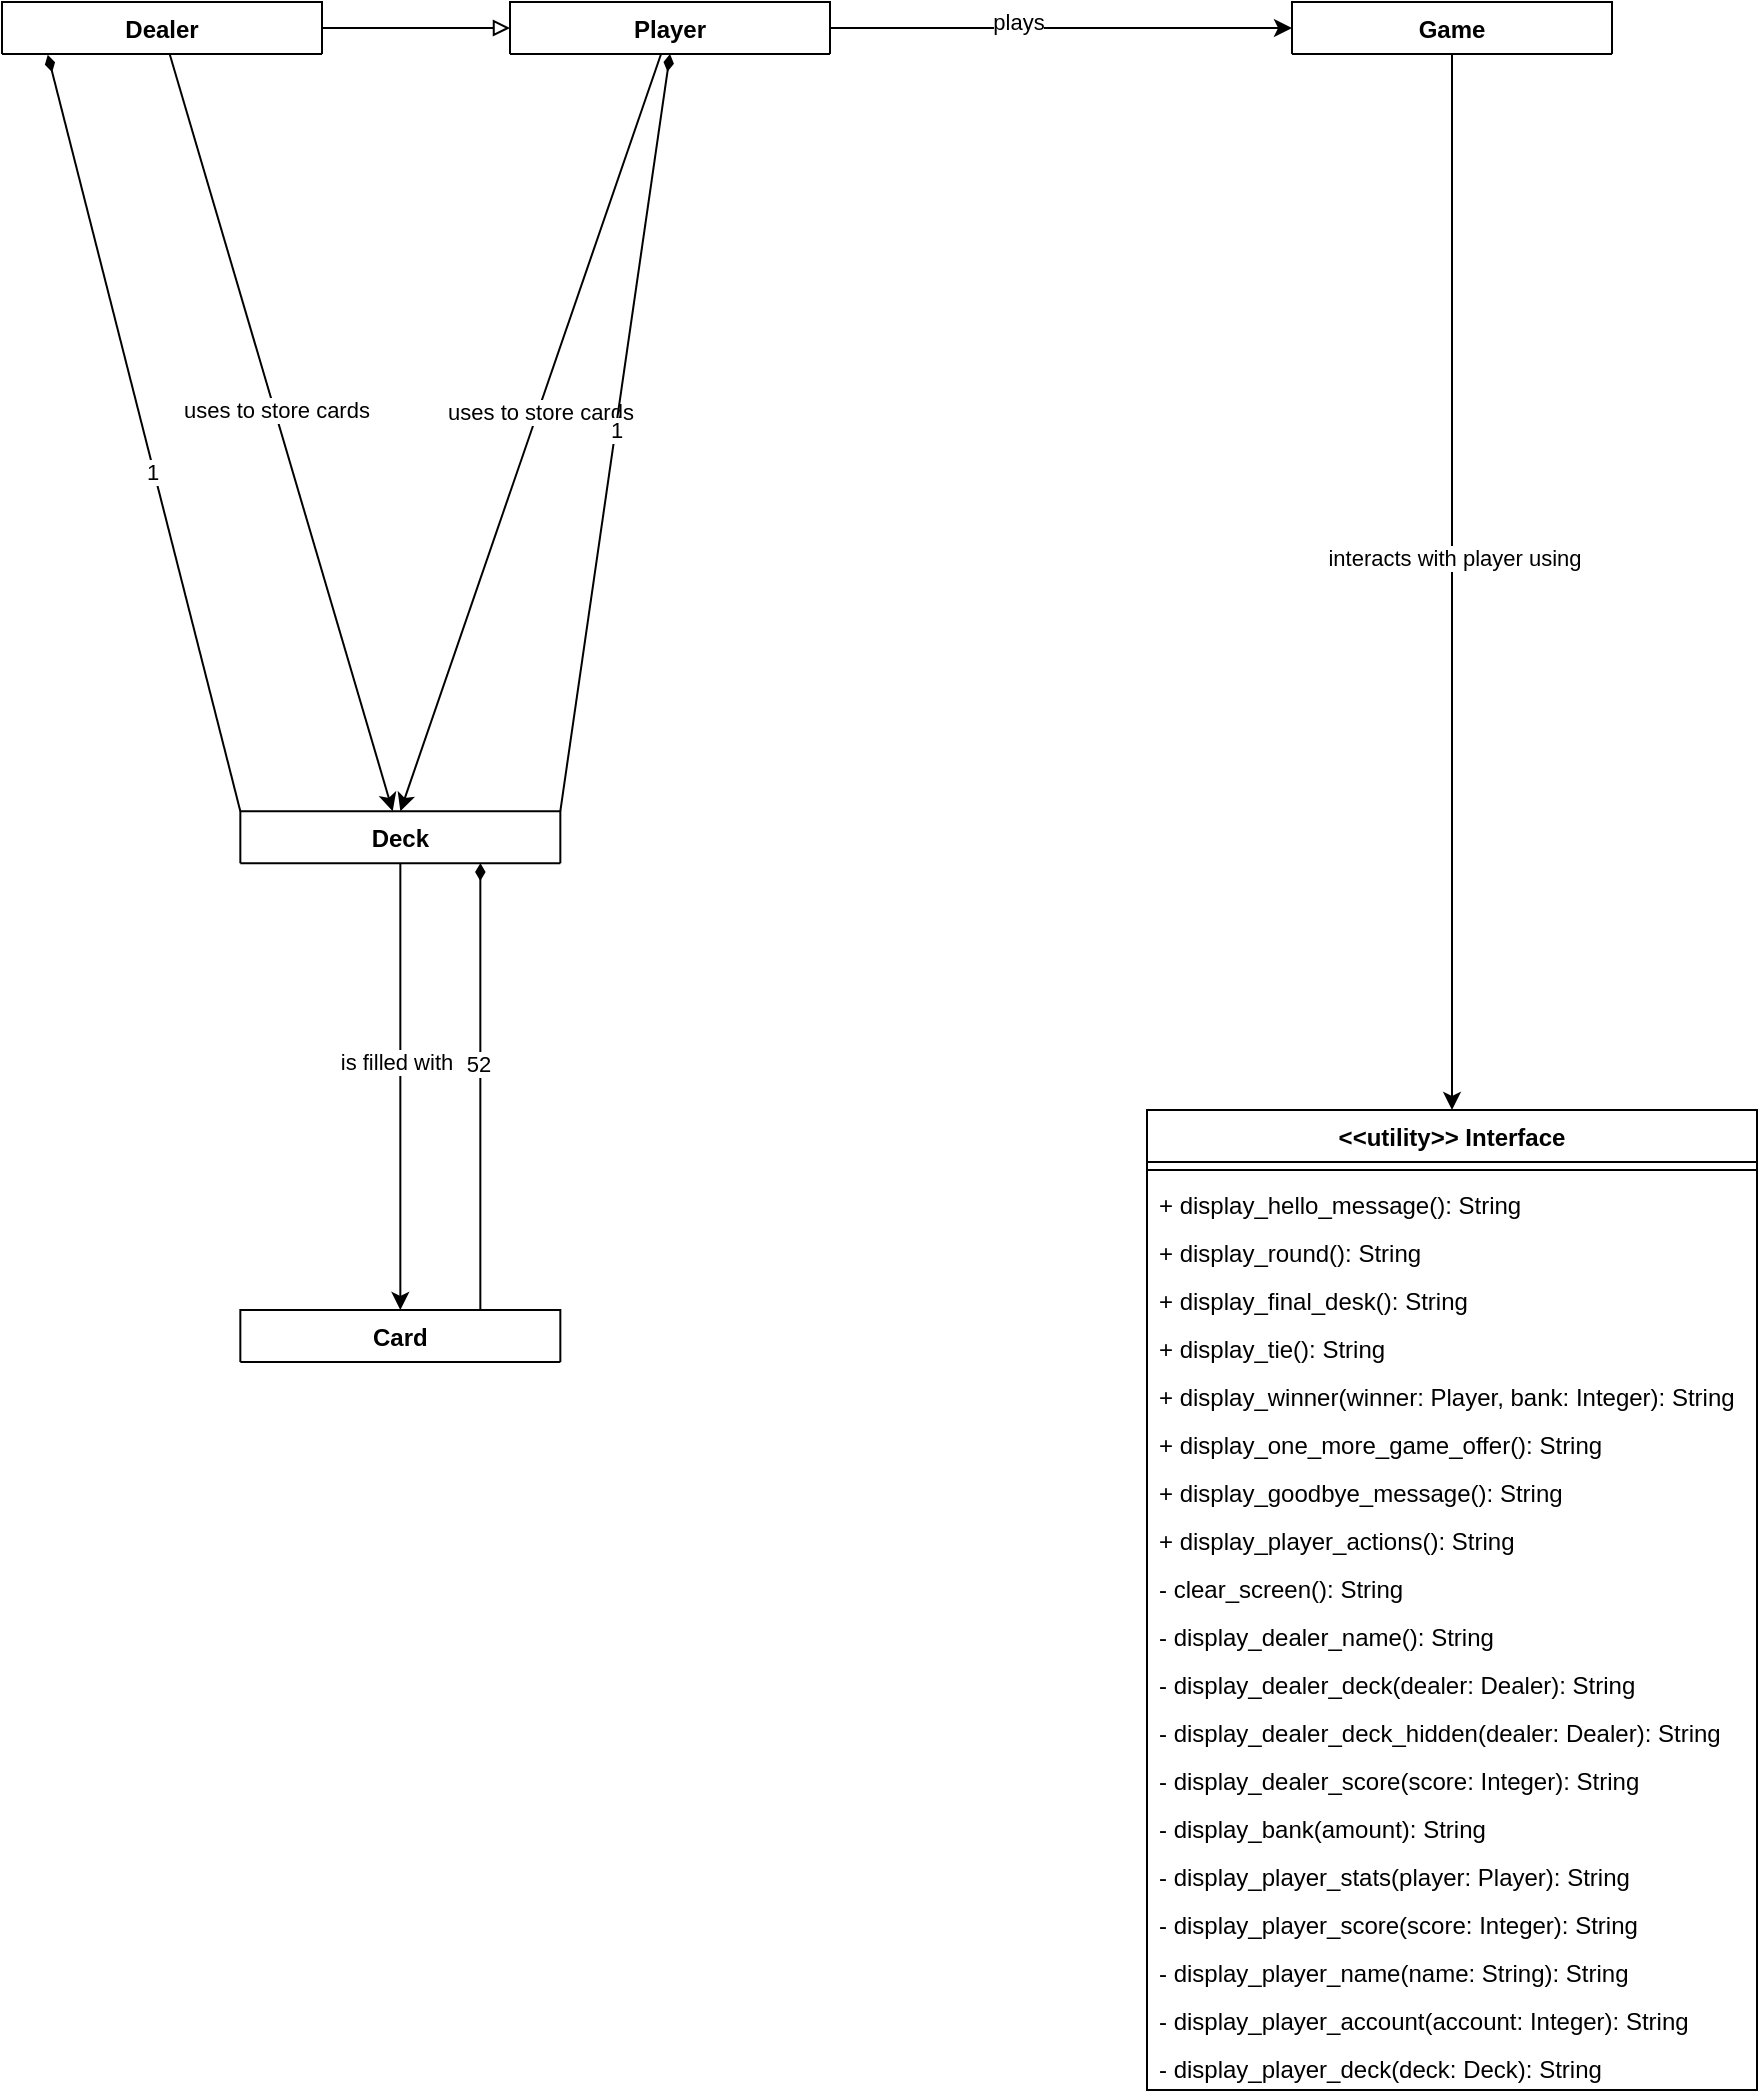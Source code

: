 <mxfile version="21.7.5" type="device">
  <diagram id="C5RBs43oDa-KdzZeNtuy" name="Page-1">
    <mxGraphModel dx="578" dy="616" grid="1" gridSize="10" guides="1" tooltips="1" connect="1" arrows="1" fold="1" page="1" pageScale="1" pageWidth="827" pageHeight="1169" math="0" shadow="0">
      <root>
        <mxCell id="WIyWlLk6GJQsqaUBKTNV-0" />
        <mxCell id="WIyWlLk6GJQsqaUBKTNV-1" parent="WIyWlLk6GJQsqaUBKTNV-0" />
        <mxCell id="M5RK4euOj0mP_UqlNzLS-6" style="rounded=0;orthogonalLoop=1;jettySize=auto;html=1;entryX=0.5;entryY=0;entryDx=0;entryDy=0;" parent="WIyWlLk6GJQsqaUBKTNV-1" source="zkfFHV4jXpPFQw0GAbJ--0" target="OTvo379YdAUYMF1GGiu_-6" edge="1">
          <mxGeometry relative="1" as="geometry" />
        </mxCell>
        <mxCell id="M5RK4euOj0mP_UqlNzLS-7" value="uses to store cards" style="edgeLabel;html=1;align=center;verticalAlign=middle;resizable=0;points=[];" parent="M5RK4euOj0mP_UqlNzLS-6" vertex="1" connectable="0">
          <mxGeometry x="-0.06" y="2" relative="1" as="geometry">
            <mxPoint x="-1" as="offset" />
          </mxGeometry>
        </mxCell>
        <mxCell id="M5RK4euOj0mP_UqlNzLS-10" style="rounded=0;orthogonalLoop=1;jettySize=auto;html=1;" parent="WIyWlLk6GJQsqaUBKTNV-1" source="zkfFHV4jXpPFQw0GAbJ--0" target="zkfFHV4jXpPFQw0GAbJ--6" edge="1">
          <mxGeometry relative="1" as="geometry" />
        </mxCell>
        <mxCell id="M5RK4euOj0mP_UqlNzLS-11" value="plays" style="edgeLabel;html=1;align=center;verticalAlign=middle;resizable=0;points=[];labelPosition=center;verticalLabelPosition=middle;" parent="M5RK4euOj0mP_UqlNzLS-10" vertex="1" connectable="0">
          <mxGeometry x="-0.186" y="3" relative="1" as="geometry">
            <mxPoint as="offset" />
          </mxGeometry>
        </mxCell>
        <mxCell id="zkfFHV4jXpPFQw0GAbJ--0" value="Player" style="swimlane;fontStyle=1;align=center;verticalAlign=top;childLayout=stackLayout;horizontal=1;startSize=26;horizontalStack=0;resizeParent=1;resizeLast=0;collapsible=1;marginBottom=0;rounded=0;shadow=0;strokeWidth=1;" parent="WIyWlLk6GJQsqaUBKTNV-1" vertex="1" collapsed="1">
          <mxGeometry x="274" y="36" width="160" height="26" as="geometry">
            <mxRectangle x="274" y="36" width="276" height="320" as="alternateBounds" />
          </mxGeometry>
        </mxCell>
        <mxCell id="OTvo379YdAUYMF1GGiu_-16" value="- name: String" style="text;align=left;verticalAlign=top;spacingLeft=4;spacingRight=4;overflow=hidden;rotatable=0;points=[[0,0.5],[1,0.5]];portConstraint=eastwest;rounded=0;shadow=0;html=0;" parent="zkfFHV4jXpPFQw0GAbJ--0" vertex="1">
          <mxGeometry y="26" width="276" height="26" as="geometry" />
        </mxCell>
        <mxCell id="zkfFHV4jXpPFQw0GAbJ--2" value="- account: Integer" style="text;align=left;verticalAlign=top;spacingLeft=4;spacingRight=4;overflow=hidden;rotatable=0;points=[[0,0.5],[1,0.5]];portConstraint=eastwest;rounded=0;shadow=0;html=0;" parent="zkfFHV4jXpPFQw0GAbJ--0" vertex="1">
          <mxGeometry y="52" width="276" height="26" as="geometry" />
        </mxCell>
        <mxCell id="toqturglBqnNgU9Eo2Pa-2" value="- deck: Deck" style="text;align=left;verticalAlign=top;spacingLeft=4;spacingRight=4;overflow=hidden;rotatable=0;points=[[0,0.5],[1,0.5]];portConstraint=eastwest;rounded=0;shadow=0;html=0;" parent="zkfFHV4jXpPFQw0GAbJ--0" vertex="1">
          <mxGeometry y="78" width="276" height="26" as="geometry" />
        </mxCell>
        <mxCell id="toqturglBqnNgU9Eo2Pa-64" value="- score: Integer" style="text;align=left;verticalAlign=top;spacingLeft=4;spacingRight=4;overflow=hidden;rotatable=0;points=[[0,0.5],[1,0.5]];portConstraint=eastwest;rounded=0;shadow=0;html=0;" parent="zkfFHV4jXpPFQw0GAbJ--0" vertex="1">
          <mxGeometry y="104" width="276" height="26" as="geometry" />
        </mxCell>
        <mxCell id="zkfFHV4jXpPFQw0GAbJ--4" value="" style="line;html=1;strokeWidth=1;align=left;verticalAlign=middle;spacingTop=-1;spacingLeft=3;spacingRight=3;rotatable=0;labelPosition=right;points=[];portConstraint=eastwest;" parent="zkfFHV4jXpPFQw0GAbJ--0" vertex="1">
          <mxGeometry y="130" width="276" height="8" as="geometry" />
        </mxCell>
        <mxCell id="toqturglBqnNgU9Eo2Pa-71" value="&lt;&lt;initialize&gt;&gt;" style="text;align=left;verticalAlign=top;spacingLeft=4;spacingRight=4;overflow=hidden;rotatable=0;points=[[0,0.5],[1,0.5]];portConstraint=eastwest;" parent="zkfFHV4jXpPFQw0GAbJ--0" vertex="1">
          <mxGeometry y="138" width="276" height="26" as="geometry" />
        </mxCell>
        <mxCell id="zkfFHV4jXpPFQw0GAbJ--5" value="+ make_bet(bet_size: Integer)" style="text;align=left;verticalAlign=top;spacingLeft=4;spacingRight=4;overflow=hidden;rotatable=0;points=[[0,0.5],[1,0.5]];portConstraint=eastwest;" parent="zkfFHV4jXpPFQw0GAbJ--0" vertex="1">
          <mxGeometry y="164" width="276" height="26" as="geometry" />
        </mxCell>
        <mxCell id="toqturglBqnNgU9Eo2Pa-4" value="+ request_card(number: Integer, dealler: Dealer)" style="text;align=left;verticalAlign=top;spacingLeft=4;spacingRight=4;overflow=hidden;rotatable=0;points=[[0,0.5],[1,0.5]];portConstraint=eastwest;" parent="zkfFHV4jXpPFQw0GAbJ--0" vertex="1">
          <mxGeometry y="190" width="276" height="26" as="geometry" />
        </mxCell>
        <mxCell id="toqturglBqnNgU9Eo2Pa-5" value="+ count_cards(): Integer" style="text;align=left;verticalAlign=top;spacingLeft=4;spacingRight=4;overflow=hidden;rotatable=0;points=[[0,0.5],[1,0.5]];portConstraint=eastwest;" parent="zkfFHV4jXpPFQw0GAbJ--0" vertex="1">
          <mxGeometry y="216" width="276" height="26" as="geometry" />
        </mxCell>
        <mxCell id="toqturglBqnNgU9Eo2Pa-43" value="+ increase_account(amount: Integer)" style="text;align=left;verticalAlign=top;spacingLeft=4;spacingRight=4;overflow=hidden;rotatable=0;points=[[0,0.5],[1,0.5]];portConstraint=eastwest;" parent="zkfFHV4jXpPFQw0GAbJ--0" vertex="1">
          <mxGeometry y="242" width="276" height="26" as="geometry" />
        </mxCell>
        <mxCell id="emH_409dvMcHfv_9ut4w-16" value="+ clear_hand()" style="text;align=left;verticalAlign=top;spacingLeft=4;spacingRight=4;overflow=hidden;rotatable=0;points=[[0,0.5],[1,0.5]];portConstraint=eastwest;" vertex="1" parent="zkfFHV4jXpPFQw0GAbJ--0">
          <mxGeometry y="268" width="276" height="26" as="geometry" />
        </mxCell>
        <mxCell id="emH_409dvMcHfv_9ut4w-0" value="- count_score(): Integer" style="text;align=left;verticalAlign=top;spacingLeft=4;spacingRight=4;overflow=hidden;rotatable=0;points=[[0,0.5],[1,0.5]];portConstraint=eastwest;" vertex="1" parent="zkfFHV4jXpPFQw0GAbJ--0">
          <mxGeometry y="294" width="276" height="26" as="geometry" />
        </mxCell>
        <mxCell id="M5RK4euOj0mP_UqlNzLS-0" style="rounded=0;orthogonalLoop=1;jettySize=auto;html=1;" parent="WIyWlLk6GJQsqaUBKTNV-1" source="zkfFHV4jXpPFQw0GAbJ--6" target="toqturglBqnNgU9Eo2Pa-29" edge="1">
          <mxGeometry relative="1" as="geometry" />
        </mxCell>
        <mxCell id="M5RK4euOj0mP_UqlNzLS-1" value="interacts with player using" style="edgeLabel;html=1;align=center;verticalAlign=middle;resizable=0;points=[];fontSize=11;" parent="M5RK4euOj0mP_UqlNzLS-0" vertex="1" connectable="0">
          <mxGeometry x="-0.045" y="1" relative="1" as="geometry">
            <mxPoint as="offset" />
          </mxGeometry>
        </mxCell>
        <mxCell id="zkfFHV4jXpPFQw0GAbJ--6" value="Game" style="swimlane;fontStyle=1;align=center;verticalAlign=top;childLayout=stackLayout;horizontal=1;startSize=26;horizontalStack=0;resizeParent=1;resizeLast=0;collapsible=1;marginBottom=0;rounded=0;shadow=0;strokeWidth=1;" parent="WIyWlLk6GJQsqaUBKTNV-1" vertex="1" collapsed="1">
          <mxGeometry x="665" y="36" width="160" height="26" as="geometry">
            <mxRectangle x="520" y="36" width="250" height="476" as="alternateBounds" />
          </mxGeometry>
        </mxCell>
        <mxCell id="zkfFHV4jXpPFQw0GAbJ--7" value="- player: Player" style="text;align=left;verticalAlign=top;spacingLeft=4;spacingRight=4;overflow=hidden;rotatable=0;points=[[0,0.5],[1,0.5]];portConstraint=eastwest;" parent="zkfFHV4jXpPFQw0GAbJ--6" vertex="1">
          <mxGeometry y="26" width="250" height="26" as="geometry" />
        </mxCell>
        <mxCell id="toqturglBqnNgU9Eo2Pa-44" value="- dealer: Dealer" style="text;align=left;verticalAlign=top;spacingLeft=4;spacingRight=4;overflow=hidden;rotatable=0;points=[[0,0.5],[1,0.5]];portConstraint=eastwest;" parent="zkfFHV4jXpPFQw0GAbJ--6" vertex="1">
          <mxGeometry y="52" width="250" height="26" as="geometry" />
        </mxCell>
        <mxCell id="zkfFHV4jXpPFQw0GAbJ--8" value="- bank: Integer" style="text;align=left;verticalAlign=top;spacingLeft=4;spacingRight=4;overflow=hidden;rotatable=0;points=[[0,0.5],[1,0.5]];portConstraint=eastwest;rounded=0;shadow=0;html=0;" parent="zkfFHV4jXpPFQw0GAbJ--6" vertex="1">
          <mxGeometry y="78" width="250" height="26" as="geometry" />
        </mxCell>
        <mxCell id="emH_409dvMcHfv_9ut4w-4" value="- open_cards: Boolean" style="text;align=left;verticalAlign=top;spacingLeft=4;spacingRight=4;overflow=hidden;rotatable=0;points=[[0,0.5],[1,0.5]];portConstraint=eastwest;rounded=0;shadow=0;html=0;" vertex="1" parent="zkfFHV4jXpPFQw0GAbJ--6">
          <mxGeometry y="104" width="250" height="26" as="geometry" />
        </mxCell>
        <mxCell id="zkfFHV4jXpPFQw0GAbJ--9" value="" style="line;html=1;strokeWidth=1;align=left;verticalAlign=middle;spacingTop=-1;spacingLeft=3;spacingRight=3;rotatable=0;labelPosition=right;points=[];portConstraint=eastwest;" parent="zkfFHV4jXpPFQw0GAbJ--6" vertex="1">
          <mxGeometry y="130" width="250" height="8" as="geometry" />
        </mxCell>
        <mxCell id="toqturglBqnNgU9Eo2Pa-75" value="&lt;&lt;initialize&gt;&gt;" style="text;align=left;verticalAlign=top;spacingLeft=4;spacingRight=4;overflow=hidden;rotatable=0;points=[[0,0.5],[1,0.5]];portConstraint=eastwest;" parent="zkfFHV4jXpPFQw0GAbJ--6" vertex="1">
          <mxGeometry y="138" width="250" height="26" as="geometry" />
        </mxCell>
        <mxCell id="toqturglBqnNgU9Eo2Pa-7" value="+ start()" style="text;align=left;verticalAlign=top;spacingLeft=4;spacingRight=4;overflow=hidden;rotatable=0;points=[[0,0.5],[1,0.5]];portConstraint=eastwest;" parent="zkfFHV4jXpPFQw0GAbJ--6" vertex="1">
          <mxGeometry y="164" width="250" height="24" as="geometry" />
        </mxCell>
        <mxCell id="emH_409dvMcHfv_9ut4w-7" value="- register_player()" style="text;align=left;verticalAlign=top;spacingLeft=4;spacingRight=4;overflow=hidden;rotatable=0;points=[[0,0.5],[1,0.5]];portConstraint=eastwest;" vertex="1" parent="zkfFHV4jXpPFQw0GAbJ--6">
          <mxGeometry y="188" width="250" height="24" as="geometry" />
        </mxCell>
        <mxCell id="toqturglBqnNgU9Eo2Pa-8" value="- game_results()" style="text;align=left;verticalAlign=top;spacingLeft=4;spacingRight=4;overflow=hidden;rotatable=0;points=[[0,0.5],[1,0.5]];portConstraint=eastwest;" parent="zkfFHV4jXpPFQw0GAbJ--6" vertex="1">
          <mxGeometry y="212" width="250" height="24" as="geometry" />
        </mxCell>
        <mxCell id="toqturglBqnNgU9Eo2Pa-28" value="- both_have_3_cards?(): Boolean" style="text;align=left;verticalAlign=top;spacingLeft=4;spacingRight=4;overflow=hidden;rotatable=0;points=[[0,0.5],[1,0.5]];portConstraint=eastwest;" parent="zkfFHV4jXpPFQw0GAbJ--6" vertex="1">
          <mxGeometry y="236" width="250" height="24" as="geometry" />
        </mxCell>
        <mxCell id="toqturglBqnNgU9Eo2Pa-46" value="- draw?(): Boolean" style="text;align=left;verticalAlign=top;spacingLeft=4;spacingRight=4;overflow=hidden;rotatable=0;points=[[0,0.5],[1,0.5]];portConstraint=eastwest;" parent="zkfFHV4jXpPFQw0GAbJ--6" vertex="1">
          <mxGeometry y="260" width="250" height="24" as="geometry" />
        </mxCell>
        <mxCell id="emH_409dvMcHfv_9ut4w-8" value="- winner(): Player" style="text;align=left;verticalAlign=top;spacingLeft=4;spacingRight=4;overflow=hidden;rotatable=0;points=[[0,0.5],[1,0.5]];portConstraint=eastwest;" vertex="1" parent="zkfFHV4jXpPFQw0GAbJ--6">
          <mxGeometry y="284" width="250" height="24" as="geometry" />
        </mxCell>
        <mxCell id="OTvo379YdAUYMF1GGiu_-12" value="- give_winnings(player: Player)" style="text;align=left;verticalAlign=top;spacingLeft=4;spacingRight=4;overflow=hidden;rotatable=0;points=[[0,0.5],[1,0.5]];portConstraint=eastwest;" parent="zkfFHV4jXpPFQw0GAbJ--6" vertex="1">
          <mxGeometry y="308" width="250" height="24" as="geometry" />
        </mxCell>
        <mxCell id="OTvo379YdAUYMF1GGiu_-19" value="- one_more_game?(): Boolean" style="text;align=left;verticalAlign=top;spacingLeft=4;spacingRight=4;overflow=hidden;rotatable=0;points=[[0,0.5],[1,0.5]];portConstraint=eastwest;" parent="zkfFHV4jXpPFQw0GAbJ--6" vertex="1">
          <mxGeometry y="332" width="250" height="24" as="geometry" />
        </mxCell>
        <mxCell id="OTvo379YdAUYMF1GGiu_-13" value="- take_bets()" style="text;align=left;verticalAlign=top;spacingLeft=4;spacingRight=4;overflow=hidden;rotatable=0;points=[[0,0.5],[1,0.5]];portConstraint=eastwest;" parent="zkfFHV4jXpPFQw0GAbJ--6" vertex="1">
          <mxGeometry y="356" width="250" height="24" as="geometry" />
        </mxCell>
        <mxCell id="emH_409dvMcHfv_9ut4w-9" value="- round0()" style="text;align=left;verticalAlign=top;spacingLeft=4;spacingRight=4;overflow=hidden;rotatable=0;points=[[0,0.5],[1,0.5]];portConstraint=eastwest;" vertex="1" parent="zkfFHV4jXpPFQw0GAbJ--6">
          <mxGeometry y="380" width="250" height="24" as="geometry" />
        </mxCell>
        <mxCell id="emH_409dvMcHfv_9ut4w-10" value="- round_n()" style="text;align=left;verticalAlign=top;spacingLeft=4;spacingRight=4;overflow=hidden;rotatable=0;points=[[0,0.5],[1,0.5]];portConstraint=eastwest;" vertex="1" parent="zkfFHV4jXpPFQw0GAbJ--6">
          <mxGeometry y="404" width="250" height="24" as="geometry" />
        </mxCell>
        <mxCell id="emH_409dvMcHfv_9ut4w-11" value="- dealer_turn()" style="text;align=left;verticalAlign=top;spacingLeft=4;spacingRight=4;overflow=hidden;rotatable=0;points=[[0,0.5],[1,0.5]];portConstraint=eastwest;" vertex="1" parent="zkfFHV4jXpPFQw0GAbJ--6">
          <mxGeometry y="428" width="250" height="24" as="geometry" />
        </mxCell>
        <mxCell id="emH_409dvMcHfv_9ut4w-12" value="- reset_game()" style="text;align=left;verticalAlign=top;spacingLeft=4;spacingRight=4;overflow=hidden;rotatable=0;points=[[0,0.5],[1,0.5]];portConstraint=eastwest;" vertex="1" parent="zkfFHV4jXpPFQw0GAbJ--6">
          <mxGeometry y="452" width="250" height="24" as="geometry" />
        </mxCell>
        <mxCell id="zkfFHV4jXpPFQw0GAbJ--17" value="Dealer" style="swimlane;fontStyle=1;align=center;verticalAlign=top;childLayout=stackLayout;horizontal=1;startSize=26;horizontalStack=0;resizeParent=1;resizeLast=0;collapsible=1;marginBottom=0;rounded=0;shadow=0;strokeWidth=1;" parent="WIyWlLk6GJQsqaUBKTNV-1" vertex="1" collapsed="1">
          <mxGeometry x="20" y="36" width="160" height="26" as="geometry">
            <mxRectangle x="20" y="36" width="200" height="140" as="alternateBounds" />
          </mxGeometry>
        </mxCell>
        <mxCell id="OTvo379YdAUYMF1GGiu_-0" value="- game_deck: Deck" style="text;align=left;verticalAlign=top;spacingLeft=4;spacingRight=4;overflow=hidden;rotatable=0;points=[[0,0.5],[1,0.5]];portConstraint=eastwest;rounded=0;shadow=0;html=0;" parent="zkfFHV4jXpPFQw0GAbJ--17" vertex="1">
          <mxGeometry y="26" width="200" height="26" as="geometry" />
        </mxCell>
        <mxCell id="zkfFHV4jXpPFQw0GAbJ--23" value="" style="line;html=1;strokeWidth=1;align=left;verticalAlign=middle;spacingTop=-1;spacingLeft=3;spacingRight=3;rotatable=0;labelPosition=right;points=[];portConstraint=eastwest;" parent="zkfFHV4jXpPFQw0GAbJ--17" vertex="1">
          <mxGeometry y="52" width="200" height="10" as="geometry" />
        </mxCell>
        <mxCell id="toqturglBqnNgU9Eo2Pa-72" value="&lt;&lt;initialize&gt;&gt;" style="text;align=left;verticalAlign=top;spacingLeft=4;spacingRight=4;overflow=hidden;rotatable=0;points=[[0,0.5],[1,0.5]];portConstraint=eastwest;" parent="zkfFHV4jXpPFQw0GAbJ--17" vertex="1">
          <mxGeometry y="62" width="200" height="26" as="geometry" />
        </mxCell>
        <mxCell id="zkfFHV4jXpPFQw0GAbJ--24" value="+ give_card()" style="text;align=left;verticalAlign=top;spacingLeft=4;spacingRight=4;overflow=hidden;rotatable=0;points=[[0,0.5],[1,0.5]];portConstraint=eastwest;" parent="zkfFHV4jXpPFQw0GAbJ--17" vertex="1">
          <mxGeometry y="88" width="200" height="26" as="geometry" />
        </mxCell>
        <mxCell id="emH_409dvMcHfv_9ut4w-15" value="+ take_new_deck()" style="text;align=left;verticalAlign=top;spacingLeft=4;spacingRight=4;overflow=hidden;rotatable=0;points=[[0,0.5],[1,0.5]];portConstraint=eastwest;" vertex="1" parent="zkfFHV4jXpPFQw0GAbJ--17">
          <mxGeometry y="114" width="200" height="26" as="geometry" />
        </mxCell>
        <mxCell id="toqturglBqnNgU9Eo2Pa-12" value="Card" style="swimlane;fontStyle=1;align=center;verticalAlign=top;childLayout=stackLayout;horizontal=1;startSize=26;horizontalStack=0;resizeParent=1;resizeLast=0;collapsible=1;marginBottom=0;rounded=0;shadow=0;strokeWidth=1;" parent="WIyWlLk6GJQsqaUBKTNV-1" vertex="1" collapsed="1">
          <mxGeometry x="139.17" y="690" width="160" height="26" as="geometry">
            <mxRectangle x="139.17" y="690" width="160" height="138" as="alternateBounds" />
          </mxGeometry>
        </mxCell>
        <mxCell id="toqturglBqnNgU9Eo2Pa-13" value="- suit: String" style="text;align=left;verticalAlign=top;spacingLeft=4;spacingRight=4;overflow=hidden;rotatable=0;points=[[0,0.5],[1,0.5]];portConstraint=eastwest;" parent="toqturglBqnNgU9Eo2Pa-12" vertex="1">
          <mxGeometry y="26" width="160" height="26" as="geometry" />
        </mxCell>
        <mxCell id="toqturglBqnNgU9Eo2Pa-67" value="- rank: String" style="text;align=left;verticalAlign=top;spacingLeft=4;spacingRight=4;overflow=hidden;rotatable=0;points=[[0,0.5],[1,0.5]];portConstraint=eastwest;" parent="toqturglBqnNgU9Eo2Pa-12" vertex="1">
          <mxGeometry y="52" width="160" height="26" as="geometry" />
        </mxCell>
        <mxCell id="toqturglBqnNgU9Eo2Pa-17" value="- value: Integer" style="text;align=left;verticalAlign=top;spacingLeft=4;spacingRight=4;overflow=hidden;rotatable=0;points=[[0,0.5],[1,0.5]];portConstraint=eastwest;" parent="toqturglBqnNgU9Eo2Pa-12" vertex="1">
          <mxGeometry y="78" width="160" height="26" as="geometry" />
        </mxCell>
        <mxCell id="toqturglBqnNgU9Eo2Pa-14" value="" style="line;html=1;strokeWidth=1;align=left;verticalAlign=middle;spacingTop=-1;spacingLeft=3;spacingRight=3;rotatable=0;labelPosition=right;points=[];portConstraint=eastwest;" parent="toqturglBqnNgU9Eo2Pa-12" vertex="1">
          <mxGeometry y="104" width="160" height="8" as="geometry" />
        </mxCell>
        <mxCell id="toqturglBqnNgU9Eo2Pa-74" value="&lt;&lt;initialize&gt;&gt;" style="text;align=left;verticalAlign=top;spacingLeft=4;spacingRight=4;overflow=hidden;rotatable=0;points=[[0,0.5],[1,0.5]];portConstraint=eastwest;" parent="toqturglBqnNgU9Eo2Pa-12" vertex="1">
          <mxGeometry y="112" width="160" height="26" as="geometry" />
        </mxCell>
        <mxCell id="toqturglBqnNgU9Eo2Pa-23" style="rounded=0;orthogonalLoop=1;jettySize=auto;html=1;endArrow=block;endFill=0;" parent="WIyWlLk6GJQsqaUBKTNV-1" source="zkfFHV4jXpPFQw0GAbJ--17" target="zkfFHV4jXpPFQw0GAbJ--0" edge="1">
          <mxGeometry relative="1" as="geometry" />
        </mxCell>
        <mxCell id="toqturglBqnNgU9Eo2Pa-29" value="&lt;&lt;utility&gt;&gt; Interface" style="swimlane;fontStyle=1;align=center;verticalAlign=top;childLayout=stackLayout;horizontal=1;startSize=26;horizontalStack=0;resizeParent=1;resizeLast=0;collapsible=1;marginBottom=0;rounded=0;shadow=0;strokeWidth=1;" parent="WIyWlLk6GJQsqaUBKTNV-1" vertex="1">
          <mxGeometry x="592.5" y="590" width="305" height="490" as="geometry">
            <mxRectangle x="570" y="466.57" width="160" height="26" as="alternateBounds" />
          </mxGeometry>
        </mxCell>
        <mxCell id="toqturglBqnNgU9Eo2Pa-33" value="" style="line;html=1;strokeWidth=1;align=left;verticalAlign=middle;spacingTop=-1;spacingLeft=3;spacingRight=3;rotatable=0;labelPosition=right;points=[];portConstraint=eastwest;" parent="toqturglBqnNgU9Eo2Pa-29" vertex="1">
          <mxGeometry y="26" width="305" height="8" as="geometry" />
        </mxCell>
        <mxCell id="toqturglBqnNgU9Eo2Pa-65" value="+ display_hello_message(): String" style="text;align=left;verticalAlign=top;spacingLeft=4;spacingRight=4;overflow=hidden;rotatable=0;points=[[0,0.5],[1,0.5]];portConstraint=eastwest;" parent="toqturglBqnNgU9Eo2Pa-29" vertex="1">
          <mxGeometry y="34" width="305" height="24" as="geometry" />
        </mxCell>
        <mxCell id="emH_409dvMcHfv_9ut4w-17" value="+ display_round(): String" style="text;align=left;verticalAlign=top;spacingLeft=4;spacingRight=4;overflow=hidden;rotatable=0;points=[[0,0.5],[1,0.5]];portConstraint=eastwest;" vertex="1" parent="toqturglBqnNgU9Eo2Pa-29">
          <mxGeometry y="58" width="305" height="24" as="geometry" />
        </mxCell>
        <mxCell id="emH_409dvMcHfv_9ut4w-18" value="+ display_final_desk(): String" style="text;align=left;verticalAlign=top;spacingLeft=4;spacingRight=4;overflow=hidden;rotatable=0;points=[[0,0.5],[1,0.5]];portConstraint=eastwest;" vertex="1" parent="toqturglBqnNgU9Eo2Pa-29">
          <mxGeometry y="82" width="305" height="24" as="geometry" />
        </mxCell>
        <mxCell id="OTvo379YdAUYMF1GGiu_-14" value="+ display_tie(): String" style="text;align=left;verticalAlign=top;spacingLeft=4;spacingRight=4;overflow=hidden;rotatable=0;points=[[0,0.5],[1,0.5]];portConstraint=eastwest;" parent="toqturglBqnNgU9Eo2Pa-29" vertex="1">
          <mxGeometry y="106" width="305" height="24" as="geometry" />
        </mxCell>
        <mxCell id="OTvo379YdAUYMF1GGiu_-15" value="+ display_winner(winner: Player, bank: Integer): String" style="text;align=left;verticalAlign=top;spacingLeft=4;spacingRight=4;overflow=hidden;rotatable=0;points=[[0,0.5],[1,0.5]];portConstraint=eastwest;" parent="toqturglBqnNgU9Eo2Pa-29" vertex="1">
          <mxGeometry y="130" width="305" height="24" as="geometry" />
        </mxCell>
        <mxCell id="OTvo379YdAUYMF1GGiu_-18" value="+ display_one_more_game_offer(): String" style="text;align=left;verticalAlign=top;spacingLeft=4;spacingRight=4;overflow=hidden;rotatable=0;points=[[0,0.5],[1,0.5]];portConstraint=eastwest;" parent="toqturglBqnNgU9Eo2Pa-29" vertex="1">
          <mxGeometry y="154" width="305" height="24" as="geometry" />
        </mxCell>
        <mxCell id="OTvo379YdAUYMF1GGiu_-20" value="+ display_goodbye_message(): String" style="text;align=left;verticalAlign=top;spacingLeft=4;spacingRight=4;overflow=hidden;rotatable=0;points=[[0,0.5],[1,0.5]];portConstraint=eastwest;" parent="toqturglBqnNgU9Eo2Pa-29" vertex="1">
          <mxGeometry y="178" width="305" height="24" as="geometry" />
        </mxCell>
        <mxCell id="toqturglBqnNgU9Eo2Pa-69" value="+ display_player_actions(): String" style="text;align=left;verticalAlign=top;spacingLeft=4;spacingRight=4;overflow=hidden;rotatable=0;points=[[0,0.5],[1,0.5]];portConstraint=eastwest;" parent="toqturglBqnNgU9Eo2Pa-29" vertex="1">
          <mxGeometry y="202" width="305" height="24" as="geometry" />
        </mxCell>
        <mxCell id="toqturglBqnNgU9Eo2Pa-68" value="- clear_screen(): String" style="text;align=left;verticalAlign=top;spacingLeft=4;spacingRight=4;overflow=hidden;rotatable=0;points=[[0,0.5],[1,0.5]];portConstraint=eastwest;" parent="toqturglBqnNgU9Eo2Pa-29" vertex="1">
          <mxGeometry y="226" width="305" height="24" as="geometry" />
        </mxCell>
        <mxCell id="emH_409dvMcHfv_9ut4w-19" value="- display_dealer_name(): String" style="text;align=left;verticalAlign=top;spacingLeft=4;spacingRight=4;overflow=hidden;rotatable=0;points=[[0,0.5],[1,0.5]];portConstraint=eastwest;" vertex="1" parent="toqturglBqnNgU9Eo2Pa-29">
          <mxGeometry y="250" width="305" height="24" as="geometry" />
        </mxCell>
        <mxCell id="emH_409dvMcHfv_9ut4w-20" value="- display_dealer_deck(dealer: Dealer): String" style="text;align=left;verticalAlign=top;spacingLeft=4;spacingRight=4;overflow=hidden;rotatable=0;points=[[0,0.5],[1,0.5]];portConstraint=eastwest;" vertex="1" parent="toqturglBqnNgU9Eo2Pa-29">
          <mxGeometry y="274" width="305" height="24" as="geometry" />
        </mxCell>
        <mxCell id="emH_409dvMcHfv_9ut4w-21" value="- display_dealer_deck_hidden(dealer: Dealer): String" style="text;align=left;verticalAlign=top;spacingLeft=4;spacingRight=4;overflow=hidden;rotatable=0;points=[[0,0.5],[1,0.5]];portConstraint=eastwest;" vertex="1" parent="toqturglBqnNgU9Eo2Pa-29">
          <mxGeometry y="298" width="305" height="24" as="geometry" />
        </mxCell>
        <mxCell id="toqturglBqnNgU9Eo2Pa-40" value="- display_dealer_score(score: Integer): String" style="text;align=left;verticalAlign=top;spacingLeft=4;spacingRight=4;overflow=hidden;rotatable=0;points=[[0,0.5],[1,0.5]];portConstraint=eastwest;" parent="toqturglBqnNgU9Eo2Pa-29" vertex="1">
          <mxGeometry y="322" width="305" height="24" as="geometry" />
        </mxCell>
        <mxCell id="emH_409dvMcHfv_9ut4w-23" value="- display_bank(amount): String" style="text;align=left;verticalAlign=top;spacingLeft=4;spacingRight=4;overflow=hidden;rotatable=0;points=[[0,0.5],[1,0.5]];portConstraint=eastwest;" vertex="1" parent="toqturglBqnNgU9Eo2Pa-29">
          <mxGeometry y="346" width="305" height="24" as="geometry" />
        </mxCell>
        <mxCell id="emH_409dvMcHfv_9ut4w-22" value="- display_player_stats(player: Player): String" style="text;align=left;verticalAlign=top;spacingLeft=4;spacingRight=4;overflow=hidden;rotatable=0;points=[[0,0.5],[1,0.5]];portConstraint=eastwest;" vertex="1" parent="toqturglBqnNgU9Eo2Pa-29">
          <mxGeometry y="370" width="305" height="24" as="geometry" />
        </mxCell>
        <mxCell id="emH_409dvMcHfv_9ut4w-24" value="- display_player_score(score: Integer): String" style="text;align=left;verticalAlign=top;spacingLeft=4;spacingRight=4;overflow=hidden;rotatable=0;points=[[0,0.5],[1,0.5]];portConstraint=eastwest;" vertex="1" parent="toqturglBqnNgU9Eo2Pa-29">
          <mxGeometry y="394" width="305" height="24" as="geometry" />
        </mxCell>
        <mxCell id="toqturglBqnNgU9Eo2Pa-41" value="- display_player_name(name: String): String" style="text;align=left;verticalAlign=top;spacingLeft=4;spacingRight=4;overflow=hidden;rotatable=0;points=[[0,0.5],[1,0.5]];portConstraint=eastwest;" parent="toqturglBqnNgU9Eo2Pa-29" vertex="1">
          <mxGeometry y="418" width="305" height="24" as="geometry" />
        </mxCell>
        <mxCell id="emH_409dvMcHfv_9ut4w-25" value="- display_player_account(account: Integer): String" style="text;align=left;verticalAlign=top;spacingLeft=4;spacingRight=4;overflow=hidden;rotatable=0;points=[[0,0.5],[1,0.5]];portConstraint=eastwest;" vertex="1" parent="toqturglBqnNgU9Eo2Pa-29">
          <mxGeometry y="442" width="305" height="24" as="geometry" />
        </mxCell>
        <mxCell id="toqturglBqnNgU9Eo2Pa-10" value="- display_player_deck(deck: Deck): String" style="text;align=left;verticalAlign=top;spacingLeft=4;spacingRight=4;overflow=hidden;rotatable=0;points=[[0,0.5],[1,0.5]];portConstraint=eastwest;" parent="toqturglBqnNgU9Eo2Pa-29" vertex="1">
          <mxGeometry y="466" width="305" height="24" as="geometry" />
        </mxCell>
        <mxCell id="M5RK4euOj0mP_UqlNzLS-2" style="rounded=0;orthogonalLoop=1;jettySize=auto;html=1;" parent="WIyWlLk6GJQsqaUBKTNV-1" source="OTvo379YdAUYMF1GGiu_-6" target="toqturglBqnNgU9Eo2Pa-12" edge="1">
          <mxGeometry relative="1" as="geometry" />
        </mxCell>
        <mxCell id="M5RK4euOj0mP_UqlNzLS-3" value="is filled with" style="edgeLabel;html=1;align=center;verticalAlign=middle;resizable=0;points=[];" parent="M5RK4euOj0mP_UqlNzLS-2" vertex="1" connectable="0">
          <mxGeometry x="-0.114" y="-2" relative="1" as="geometry">
            <mxPoint as="offset" />
          </mxGeometry>
        </mxCell>
        <mxCell id="M5RK4euOj0mP_UqlNzLS-12" style="rounded=0;orthogonalLoop=1;jettySize=auto;html=1;endArrow=none;endFill=0;startArrow=diamondThin;startFill=1;entryX=0.75;entryY=0;entryDx=0;entryDy=0;exitX=0.75;exitY=1;exitDx=0;exitDy=0;" parent="WIyWlLk6GJQsqaUBKTNV-1" source="OTvo379YdAUYMF1GGiu_-6" target="toqturglBqnNgU9Eo2Pa-12" edge="1">
          <mxGeometry relative="1" as="geometry">
            <mxPoint x="269.17" y="466.57" as="sourcePoint" />
            <mxPoint x="269.17" y="590.57" as="targetPoint" />
          </mxGeometry>
        </mxCell>
        <mxCell id="M5RK4euOj0mP_UqlNzLS-13" value="52" style="edgeLabel;html=1;align=center;verticalAlign=middle;resizable=0;points=[];" parent="M5RK4euOj0mP_UqlNzLS-12" vertex="1" connectable="0">
          <mxGeometry x="-0.106" y="-1" relative="1" as="geometry">
            <mxPoint as="offset" />
          </mxGeometry>
        </mxCell>
        <mxCell id="M5RK4euOj0mP_UqlNzLS-14" style="rounded=0;orthogonalLoop=1;jettySize=auto;html=1;entryX=0.143;entryY=1.015;entryDx=0;entryDy=0;entryPerimeter=0;startArrow=none;startFill=0;endArrow=diamondThin;endFill=1;exitX=0;exitY=0;exitDx=0;exitDy=0;" parent="WIyWlLk6GJQsqaUBKTNV-1" source="OTvo379YdAUYMF1GGiu_-6" target="zkfFHV4jXpPFQw0GAbJ--17" edge="1">
          <mxGeometry relative="1" as="geometry" />
        </mxCell>
        <mxCell id="M5RK4euOj0mP_UqlNzLS-18" value="1" style="edgeLabel;html=1;align=center;verticalAlign=middle;resizable=0;points=[];" parent="M5RK4euOj0mP_UqlNzLS-14" vertex="1" connectable="0">
          <mxGeometry x="-0.098" y="1" relative="1" as="geometry">
            <mxPoint as="offset" />
          </mxGeometry>
        </mxCell>
        <mxCell id="M5RK4euOj0mP_UqlNzLS-19" style="rounded=0;orthogonalLoop=1;jettySize=auto;html=1;exitX=1;exitY=0;exitDx=0;exitDy=0;entryX=0.5;entryY=1;entryDx=0;entryDy=0;endArrow=diamondThin;endFill=1;" parent="WIyWlLk6GJQsqaUBKTNV-1" source="OTvo379YdAUYMF1GGiu_-6" target="zkfFHV4jXpPFQw0GAbJ--0" edge="1">
          <mxGeometry relative="1" as="geometry" />
        </mxCell>
        <mxCell id="M5RK4euOj0mP_UqlNzLS-20" value="1" style="edgeLabel;html=1;align=center;verticalAlign=middle;resizable=0;points=[];" parent="M5RK4euOj0mP_UqlNzLS-19" vertex="1" connectable="0">
          <mxGeometry x="0.011" relative="1" as="geometry">
            <mxPoint y="1" as="offset" />
          </mxGeometry>
        </mxCell>
        <mxCell id="OTvo379YdAUYMF1GGiu_-6" value="Deck" style="swimlane;fontStyle=1;align=center;verticalAlign=top;childLayout=stackLayout;horizontal=1;startSize=26;horizontalStack=0;resizeParent=1;resizeLast=0;collapsible=1;marginBottom=0;rounded=0;shadow=0;strokeWidth=1;" parent="WIyWlLk6GJQsqaUBKTNV-1" vertex="1" collapsed="1">
          <mxGeometry x="139.17" y="440.57" width="160" height="26" as="geometry">
            <mxRectangle x="139.17" y="440.57" width="160" height="164" as="alternateBounds" />
          </mxGeometry>
        </mxCell>
        <mxCell id="OTvo379YdAUYMF1GGiu_-7" value="- cards[52]: Card" style="text;align=left;verticalAlign=top;spacingLeft=4;spacingRight=4;overflow=hidden;rotatable=0;points=[[0,0.5],[1,0.5]];portConstraint=eastwest;" parent="OTvo379YdAUYMF1GGiu_-6" vertex="1">
          <mxGeometry y="26" width="160" height="26" as="geometry" />
        </mxCell>
        <mxCell id="OTvo379YdAUYMF1GGiu_-10" value="" style="line;html=1;strokeWidth=1;align=left;verticalAlign=middle;spacingTop=-1;spacingLeft=3;spacingRight=3;rotatable=0;labelPosition=right;points=[];portConstraint=eastwest;" parent="OTvo379YdAUYMF1GGiu_-6" vertex="1">
          <mxGeometry y="52" width="160" height="8" as="geometry" />
        </mxCell>
        <mxCell id="OTvo379YdAUYMF1GGiu_-11" value="&lt;&lt;initialize&gt;&gt;" style="text;align=left;verticalAlign=top;spacingLeft=4;spacingRight=4;overflow=hidden;rotatable=0;points=[[0,0.5],[1,0.5]];portConstraint=eastwest;" parent="OTvo379YdAUYMF1GGiu_-6" vertex="1">
          <mxGeometry y="60" width="160" height="26" as="geometry" />
        </mxCell>
        <mxCell id="emH_409dvMcHfv_9ut4w-1" value="+ add_card!(card: Card)" style="text;align=left;verticalAlign=top;spacingLeft=4;spacingRight=4;overflow=hidden;rotatable=0;points=[[0,0.5],[1,0.5]];portConstraint=eastwest;" vertex="1" parent="OTvo379YdAUYMF1GGiu_-6">
          <mxGeometry y="86" width="160" height="26" as="geometry" />
        </mxCell>
        <mxCell id="emH_409dvMcHfv_9ut4w-2" value="+ take_out_card!()" style="text;align=left;verticalAlign=top;spacingLeft=4;spacingRight=4;overflow=hidden;rotatable=0;points=[[0,0.5],[1,0.5]];portConstraint=eastwest;" vertex="1" parent="OTvo379YdAUYMF1GGiu_-6">
          <mxGeometry y="112" width="160" height="26" as="geometry" />
        </mxCell>
        <mxCell id="emH_409dvMcHfv_9ut4w-3" value="+ shuffle!()" style="text;align=left;verticalAlign=top;spacingLeft=4;spacingRight=4;overflow=hidden;rotatable=0;points=[[0,0.5],[1,0.5]];portConstraint=eastwest;" vertex="1" parent="OTvo379YdAUYMF1GGiu_-6">
          <mxGeometry y="138" width="160" height="26" as="geometry" />
        </mxCell>
        <mxCell id="M5RK4euOj0mP_UqlNzLS-8" style="rounded=0;orthogonalLoop=1;jettySize=auto;html=1;" parent="WIyWlLk6GJQsqaUBKTNV-1" source="zkfFHV4jXpPFQw0GAbJ--17" target="OTvo379YdAUYMF1GGiu_-6" edge="1">
          <mxGeometry relative="1" as="geometry">
            <mxPoint x="377" y="-114" as="sourcePoint" />
            <mxPoint x="83" y="180" as="targetPoint" />
          </mxGeometry>
        </mxCell>
        <mxCell id="M5RK4euOj0mP_UqlNzLS-9" value="uses to store cards" style="edgeLabel;html=1;align=center;verticalAlign=middle;resizable=0;points=[];" parent="M5RK4euOj0mP_UqlNzLS-8" vertex="1" connectable="0">
          <mxGeometry x="-0.06" y="2" relative="1" as="geometry">
            <mxPoint x="-1" as="offset" />
          </mxGeometry>
        </mxCell>
      </root>
    </mxGraphModel>
  </diagram>
</mxfile>
